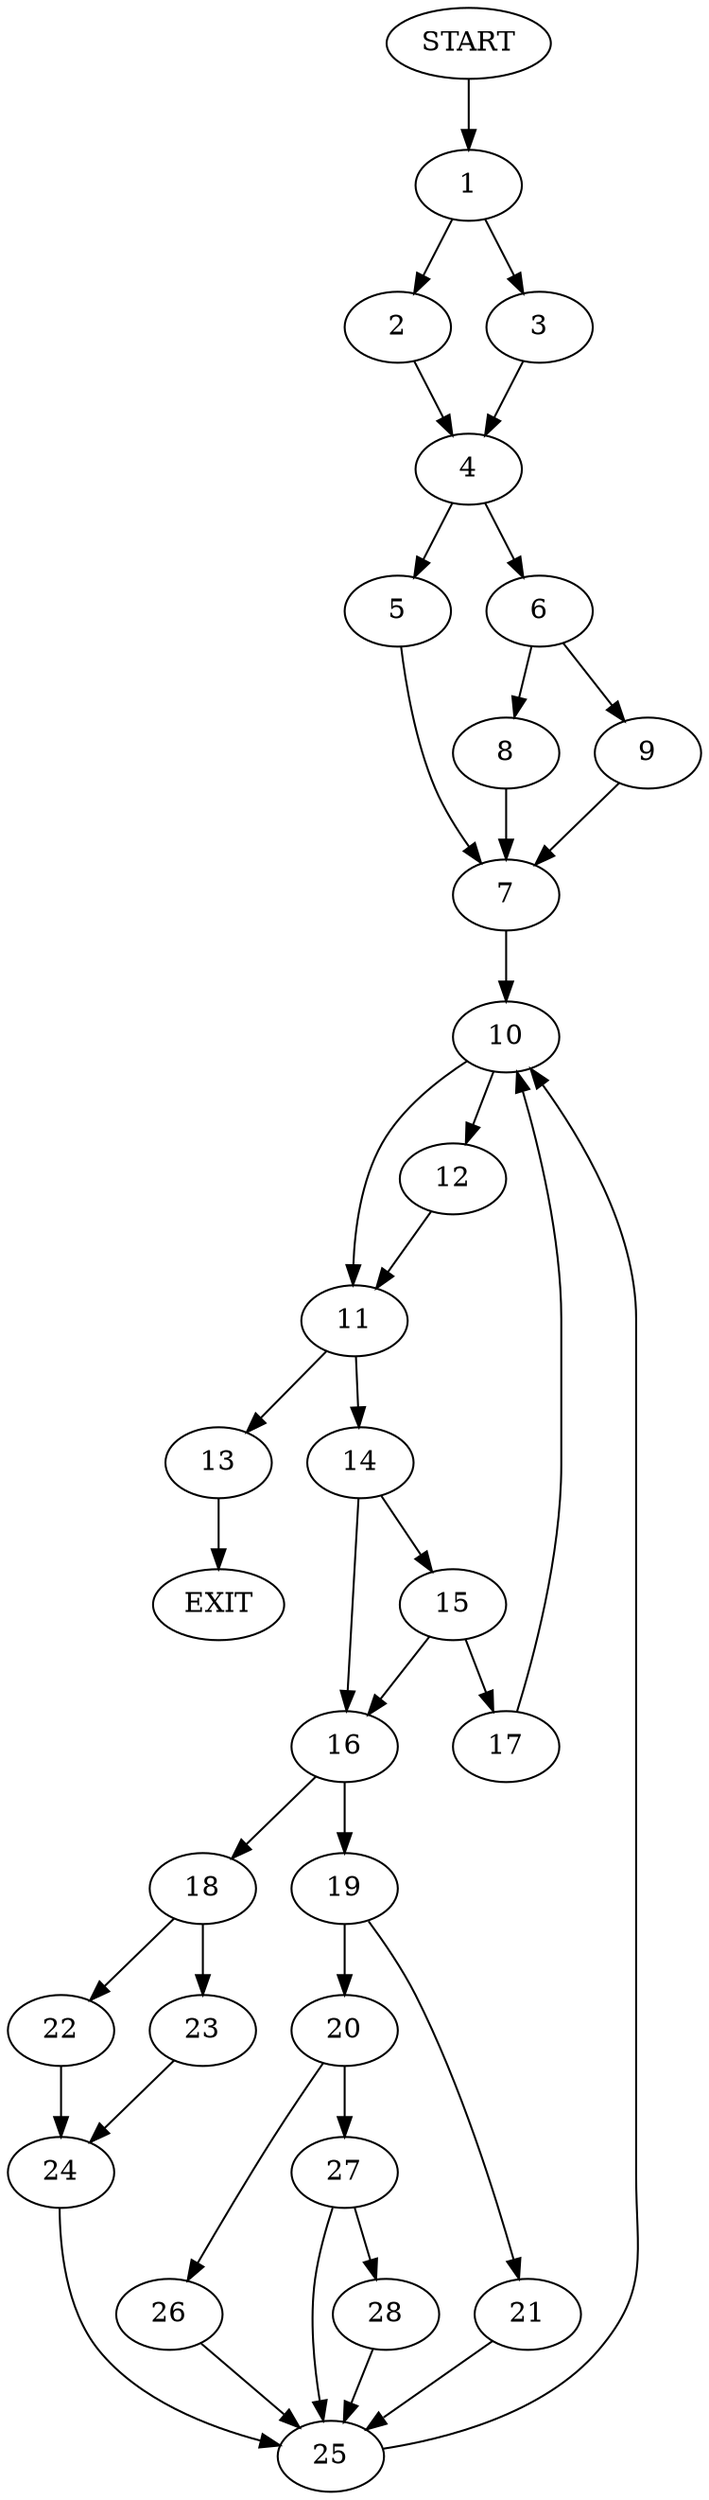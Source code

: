 digraph {
0 [label="START"]
29 [label="EXIT"]
0 -> 1
1 -> 2
1 -> 3
3 -> 4
2 -> 4
4 -> 5
4 -> 6
5 -> 7
6 -> 8
6 -> 9
8 -> 7
9 -> 7
7 -> 10
10 -> 11
10 -> 12
11 -> 13
11 -> 14
12 -> 11
14 -> 15
14 -> 16
13 -> 29
15 -> 16
15 -> 17
16 -> 18
16 -> 19
17 -> 10
19 -> 20
19 -> 21
18 -> 22
18 -> 23
23 -> 24
22 -> 24
24 -> 25
25 -> 10
20 -> 26
20 -> 27
21 -> 25
27 -> 25
27 -> 28
26 -> 25
28 -> 25
}
